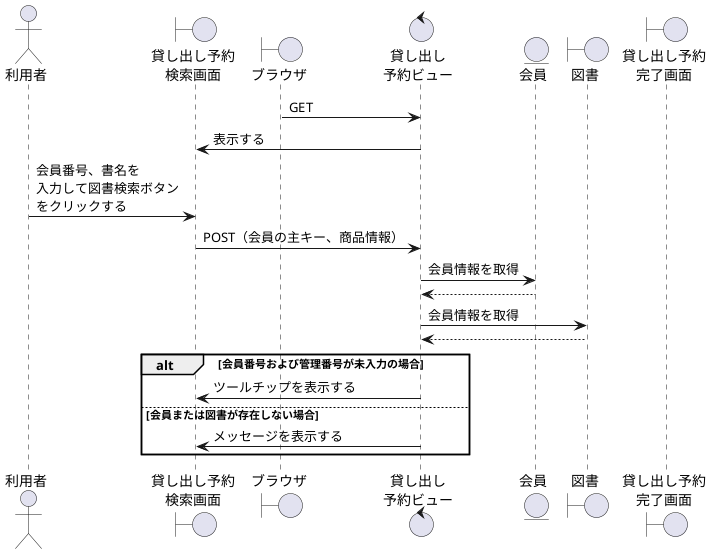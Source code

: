 @startuml Rental Reservation

actor "利用者" as user
boundary "貸し出し予約\n検索画面" as RRss
boundary "ブラウザ" as brz
control "貸し出し\n予約ビュー" as RRv
entity "会員" as member
boundary "図書" as book
boundary "貸し出し予約\n完了画面" as RRCs
 

brz -> RRv: GET
RRss <- RRv: 表示する
user -> RRss: 会員番号、書名を\n入力して図書検索ボタン\nをクリックする
RRss -> RRv: POST（会員の主キー、商品情報）
RRv -> member: 会員情報を取得
RRv <-- member
RRv -> book: 会員情報を取得
RRv <-- book
alt 会員番号および管理番号が未入力の場合
    RRss <- RRv:ツールチップを表示する
else 会員または図書が存在しない場合
    RRss <- RRv:メッセージを表示する
end


@enduml